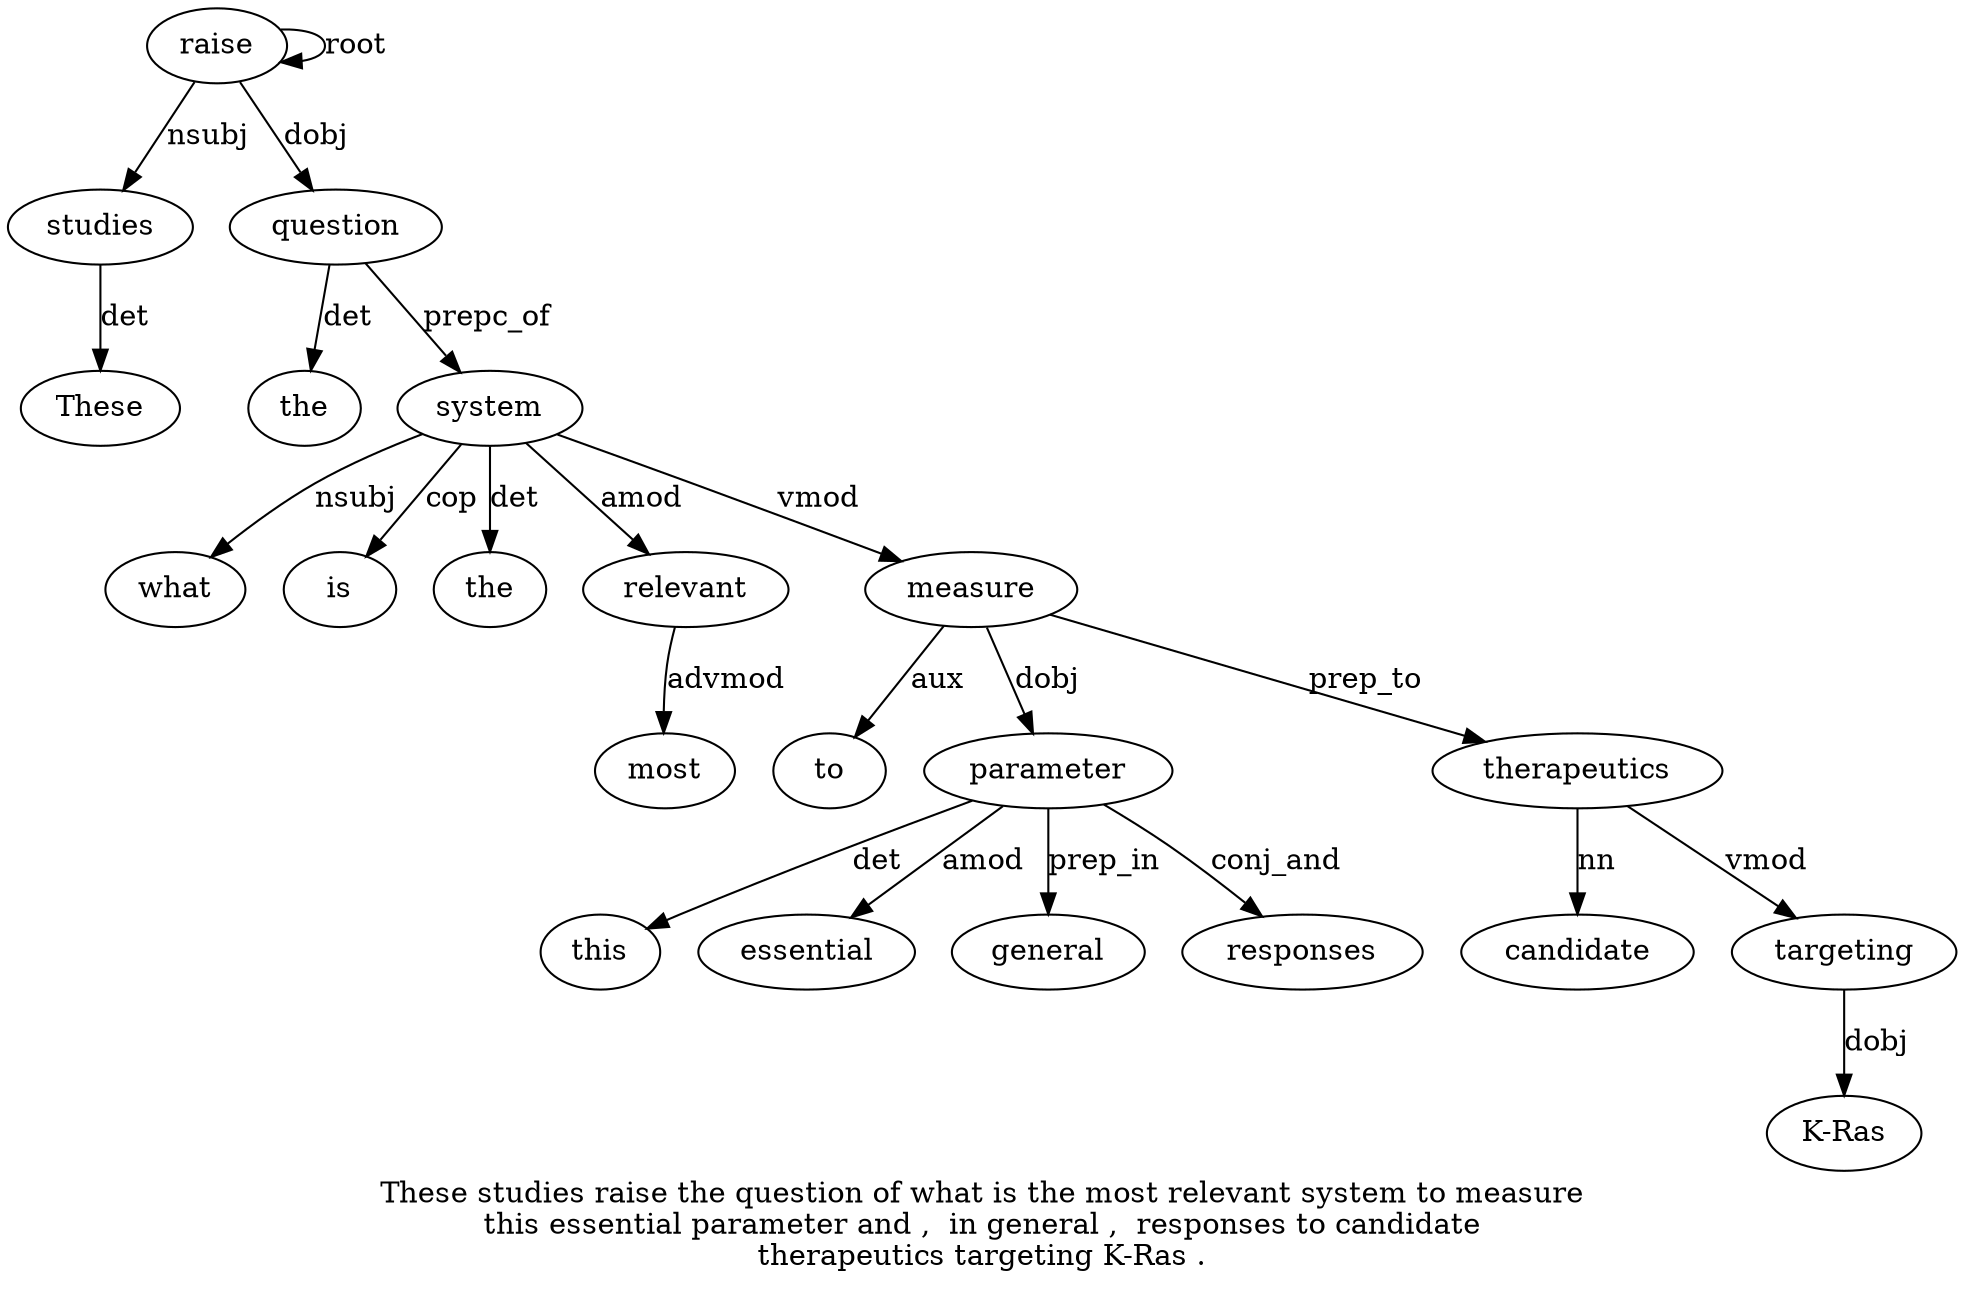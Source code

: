 digraph "These studies raise the question of what is the most relevant system to measure this essential parameter and ,  in general ,  responses to candidate therapeutics targeting K-Ras ." {
label="These studies raise the question of what is the most relevant system to measure
this essential parameter and ,  in general ,  responses to candidate
therapeutics targeting K-Ras .";
studies2 [style=filled, fillcolor=white, label=studies];
These1 [style=filled, fillcolor=white, label=These];
studies2 -> These1  [label=det];
raise3 [style=filled, fillcolor=white, label=raise];
raise3 -> studies2  [label=nsubj];
raise3 -> raise3  [label=root];
question5 [style=filled, fillcolor=white, label=question];
the4 [style=filled, fillcolor=white, label=the];
question5 -> the4  [label=det];
raise3 -> question5  [label=dobj];
system12 [style=filled, fillcolor=white, label=system];
what7 [style=filled, fillcolor=white, label=what];
system12 -> what7  [label=nsubj];
is8 [style=filled, fillcolor=white, label=is];
system12 -> is8  [label=cop];
the9 [style=filled, fillcolor=white, label=the];
system12 -> the9  [label=det];
relevant11 [style=filled, fillcolor=white, label=relevant];
most10 [style=filled, fillcolor=white, label=most];
relevant11 -> most10  [label=advmod];
system12 -> relevant11  [label=amod];
question5 -> system12  [label=prepc_of];
measure14 [style=filled, fillcolor=white, label=measure];
to13 [style=filled, fillcolor=white, label=to];
measure14 -> to13  [label=aux];
system12 -> measure14  [label=vmod];
parameter17 [style=filled, fillcolor=white, label=parameter];
this15 [style=filled, fillcolor=white, label=this];
parameter17 -> this15  [label=det];
essential16 [style=filled, fillcolor=white, label=essential];
parameter17 -> essential16  [label=amod];
measure14 -> parameter17  [label=dobj];
general21 [style=filled, fillcolor=white, label=general];
parameter17 -> general21  [label=prep_in];
responses23 [style=filled, fillcolor=white, label=responses];
parameter17 -> responses23  [label=conj_and];
therapeutics26 [style=filled, fillcolor=white, label=therapeutics];
candidate25 [style=filled, fillcolor=white, label=candidate];
therapeutics26 -> candidate25  [label=nn];
measure14 -> therapeutics26  [label=prep_to];
targeting27 [style=filled, fillcolor=white, label=targeting];
therapeutics26 -> targeting27  [label=vmod];
"K-Ras28" [style=filled, fillcolor=white, label="K-Ras"];
targeting27 -> "K-Ras28"  [label=dobj];
}
